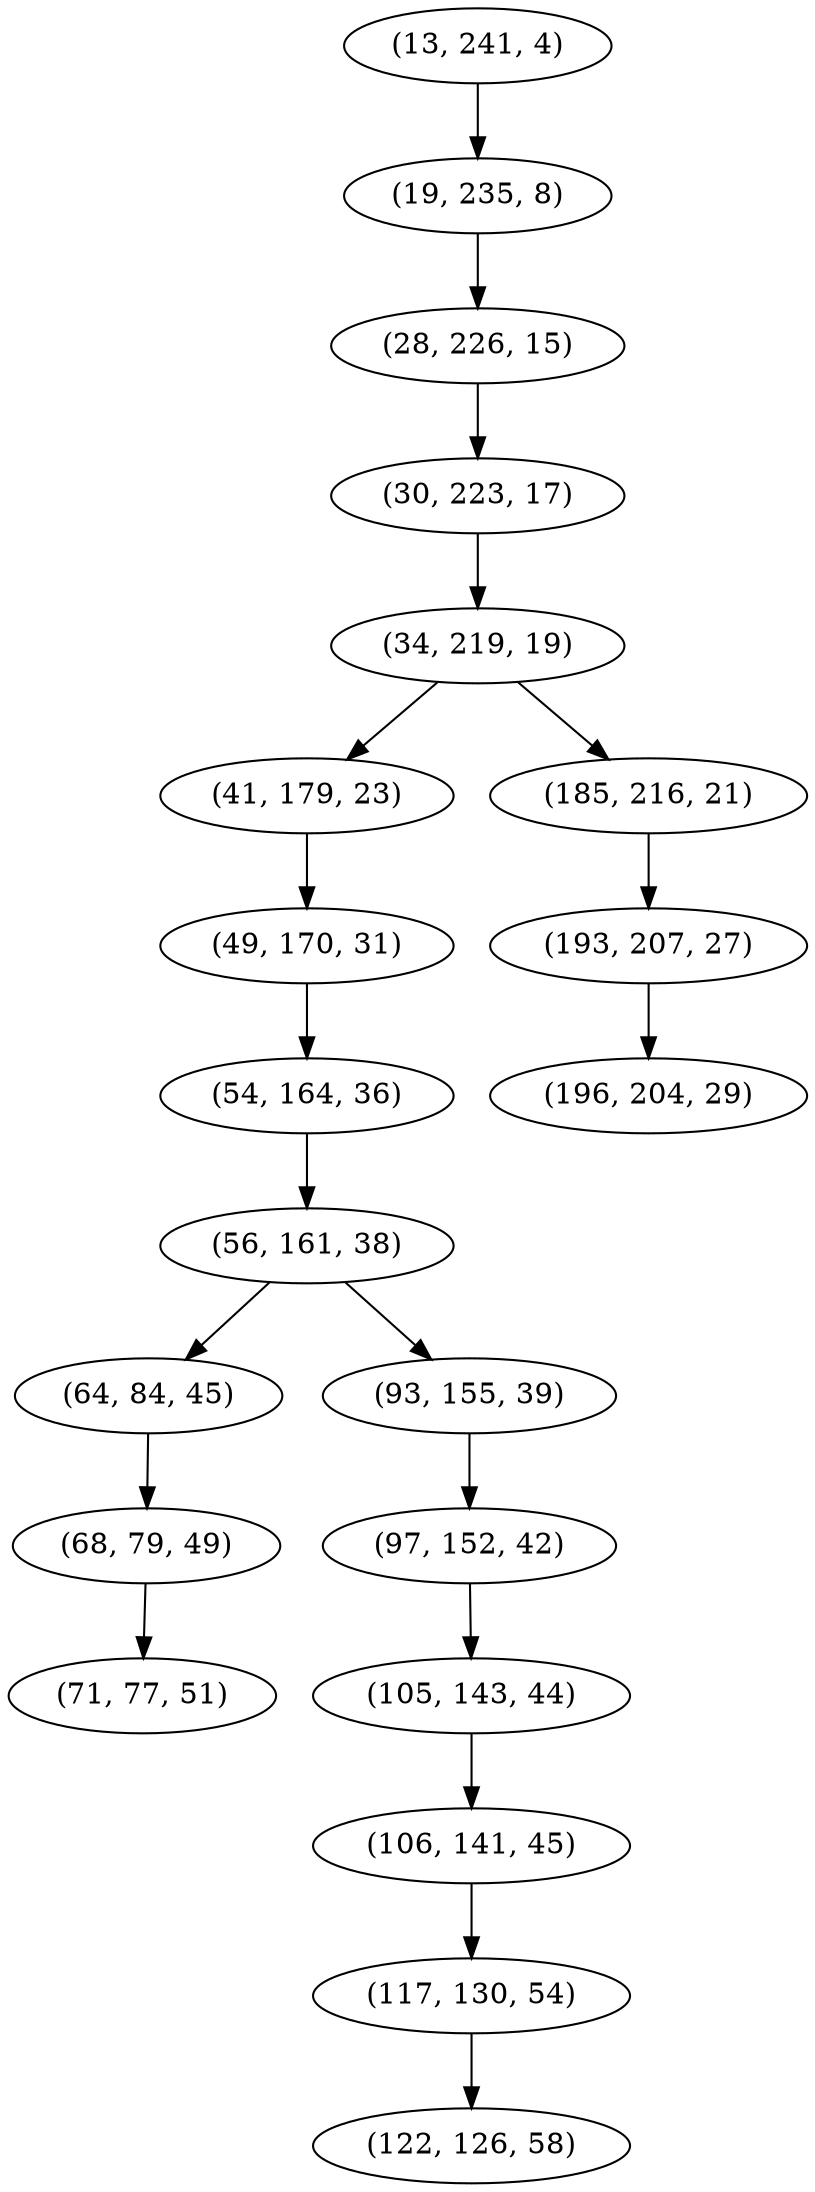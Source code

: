 digraph tree {
    "(13, 241, 4)";
    "(19, 235, 8)";
    "(28, 226, 15)";
    "(30, 223, 17)";
    "(34, 219, 19)";
    "(41, 179, 23)";
    "(49, 170, 31)";
    "(54, 164, 36)";
    "(56, 161, 38)";
    "(64, 84, 45)";
    "(68, 79, 49)";
    "(71, 77, 51)";
    "(93, 155, 39)";
    "(97, 152, 42)";
    "(105, 143, 44)";
    "(106, 141, 45)";
    "(117, 130, 54)";
    "(122, 126, 58)";
    "(185, 216, 21)";
    "(193, 207, 27)";
    "(196, 204, 29)";
    "(13, 241, 4)" -> "(19, 235, 8)";
    "(19, 235, 8)" -> "(28, 226, 15)";
    "(28, 226, 15)" -> "(30, 223, 17)";
    "(30, 223, 17)" -> "(34, 219, 19)";
    "(34, 219, 19)" -> "(41, 179, 23)";
    "(34, 219, 19)" -> "(185, 216, 21)";
    "(41, 179, 23)" -> "(49, 170, 31)";
    "(49, 170, 31)" -> "(54, 164, 36)";
    "(54, 164, 36)" -> "(56, 161, 38)";
    "(56, 161, 38)" -> "(64, 84, 45)";
    "(56, 161, 38)" -> "(93, 155, 39)";
    "(64, 84, 45)" -> "(68, 79, 49)";
    "(68, 79, 49)" -> "(71, 77, 51)";
    "(93, 155, 39)" -> "(97, 152, 42)";
    "(97, 152, 42)" -> "(105, 143, 44)";
    "(105, 143, 44)" -> "(106, 141, 45)";
    "(106, 141, 45)" -> "(117, 130, 54)";
    "(117, 130, 54)" -> "(122, 126, 58)";
    "(185, 216, 21)" -> "(193, 207, 27)";
    "(193, 207, 27)" -> "(196, 204, 29)";
}
